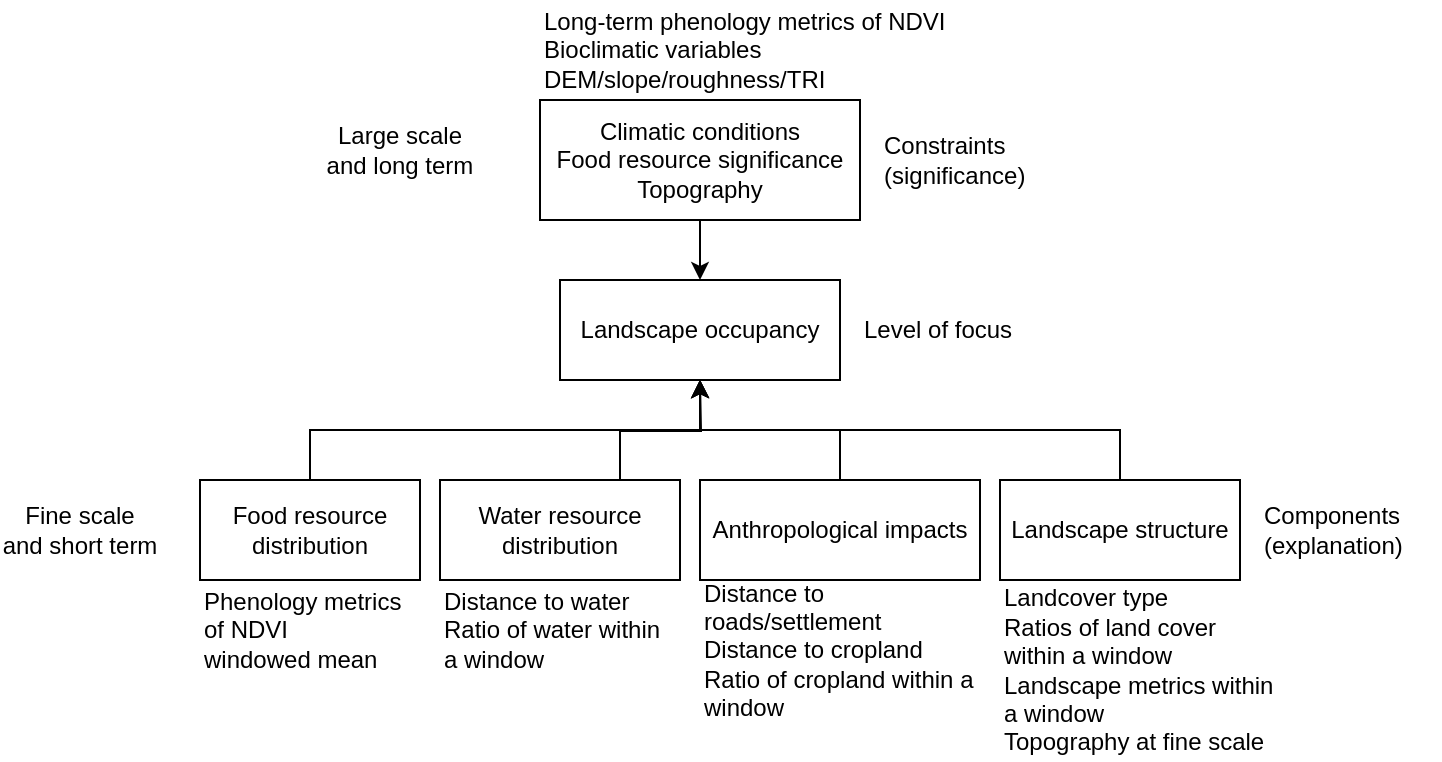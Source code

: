 <mxfile version="19.0.3" type="device"><diagram name="Page-1" id="c7558073-3199-34d8-9f00-42111426c3f3"><mxGraphModel dx="757" dy="672" grid="1" gridSize="10" guides="1" tooltips="1" connect="1" arrows="1" fold="1" page="1" pageScale="1" pageWidth="826" pageHeight="1169" background="none" math="0" shadow="0"><root><mxCell id="0"/><mxCell id="1" parent="0"/><mxCell id="w5PiIReLl06UjjubXSTE-1" value="Landscape occupancy" style="rounded=0;whiteSpace=wrap;html=1;" vertex="1" parent="1"><mxGeometry x="350" y="220" width="140" height="50" as="geometry"/></mxCell><mxCell id="w5PiIReLl06UjjubXSTE-2" value="Level of focus" style="text;html=1;strokeColor=none;fillColor=none;align=left;verticalAlign=middle;whiteSpace=wrap;rounded=0;" vertex="1" parent="1"><mxGeometry x="500" y="230" width="90" height="30" as="geometry"/></mxCell><mxCell id="w5PiIReLl06UjjubXSTE-10" style="edgeStyle=orthogonalEdgeStyle;rounded=0;orthogonalLoop=1;jettySize=auto;html=1;exitX=0.5;exitY=1;exitDx=0;exitDy=0;entryX=0.5;entryY=0;entryDx=0;entryDy=0;" edge="1" parent="1" source="w5PiIReLl06UjjubXSTE-3" target="w5PiIReLl06UjjubXSTE-1"><mxGeometry relative="1" as="geometry"/></mxCell><mxCell id="w5PiIReLl06UjjubXSTE-3" value="Climatic conditions&lt;br&gt;Food resource significance&lt;br&gt;Topography" style="rounded=0;whiteSpace=wrap;html=1;" vertex="1" parent="1"><mxGeometry x="340" y="130" width="160" height="60" as="geometry"/></mxCell><mxCell id="w5PiIReLl06UjjubXSTE-4" value="Constraints (significance)" style="text;html=1;strokeColor=none;fillColor=none;align=left;verticalAlign=middle;whiteSpace=wrap;rounded=0;" vertex="1" parent="1"><mxGeometry x="510" y="145" width="90" height="30" as="geometry"/></mxCell><mxCell id="w5PiIReLl06UjjubXSTE-11" style="edgeStyle=orthogonalEdgeStyle;rounded=0;orthogonalLoop=1;jettySize=auto;html=1;exitX=0.5;exitY=0;exitDx=0;exitDy=0;entryX=0.5;entryY=1;entryDx=0;entryDy=0;" edge="1" parent="1" source="w5PiIReLl06UjjubXSTE-5" target="w5PiIReLl06UjjubXSTE-1"><mxGeometry relative="1" as="geometry"/></mxCell><mxCell id="w5PiIReLl06UjjubXSTE-5" value="Food resource distribution" style="rounded=0;whiteSpace=wrap;html=1;" vertex="1" parent="1"><mxGeometry x="170" y="320" width="110" height="50" as="geometry"/></mxCell><mxCell id="w5PiIReLl06UjjubXSTE-21" style="edgeStyle=orthogonalEdgeStyle;rounded=0;orthogonalLoop=1;jettySize=auto;html=1;exitX=0.75;exitY=0;exitDx=0;exitDy=0;" edge="1" parent="1" source="w5PiIReLl06UjjubXSTE-6"><mxGeometry relative="1" as="geometry"><mxPoint x="420" y="270" as="targetPoint"/></mxGeometry></mxCell><mxCell id="w5PiIReLl06UjjubXSTE-6" value="Water resource distribution" style="rounded=0;whiteSpace=wrap;html=1;" vertex="1" parent="1"><mxGeometry x="290" y="320" width="120" height="50" as="geometry"/></mxCell><mxCell id="w5PiIReLl06UjjubXSTE-13" style="edgeStyle=orthogonalEdgeStyle;rounded=0;orthogonalLoop=1;jettySize=auto;html=1;exitX=0.5;exitY=0;exitDx=0;exitDy=0;entryX=0.5;entryY=1;entryDx=0;entryDy=0;" edge="1" parent="1" source="w5PiIReLl06UjjubXSTE-7" target="w5PiIReLl06UjjubXSTE-1"><mxGeometry relative="1" as="geometry"/></mxCell><mxCell id="w5PiIReLl06UjjubXSTE-7" value="Anthropological impacts" style="rounded=0;whiteSpace=wrap;html=1;" vertex="1" parent="1"><mxGeometry x="420" y="320" width="140" height="50" as="geometry"/></mxCell><mxCell id="w5PiIReLl06UjjubXSTE-14" style="edgeStyle=orthogonalEdgeStyle;rounded=0;orthogonalLoop=1;jettySize=auto;html=1;exitX=0.5;exitY=0;exitDx=0;exitDy=0;entryX=0.5;entryY=1;entryDx=0;entryDy=0;" edge="1" parent="1" source="w5PiIReLl06UjjubXSTE-8" target="w5PiIReLl06UjjubXSTE-1"><mxGeometry relative="1" as="geometry"/></mxCell><mxCell id="w5PiIReLl06UjjubXSTE-8" value="Landscape structure" style="rounded=0;whiteSpace=wrap;html=1;" vertex="1" parent="1"><mxGeometry x="570" y="320" width="120" height="50" as="geometry"/></mxCell><mxCell id="w5PiIReLl06UjjubXSTE-9" value="Components (explanation)" style="text;html=1;strokeColor=none;fillColor=none;align=left;verticalAlign=middle;whiteSpace=wrap;rounded=0;" vertex="1" parent="1"><mxGeometry x="700" y="330" width="90" height="30" as="geometry"/></mxCell><mxCell id="w5PiIReLl06UjjubXSTE-16" value="Phenology metrics of NDVI&lt;br&gt;windowed mean" style="text;html=1;strokeColor=none;fillColor=none;align=left;verticalAlign=middle;whiteSpace=wrap;rounded=0;" vertex="1" parent="1"><mxGeometry x="170" y="370" width="110" height="50" as="geometry"/></mxCell><mxCell id="w5PiIReLl06UjjubXSTE-17" value="Distance to water&lt;br&gt;Ratio of water within a window" style="text;html=1;strokeColor=none;fillColor=none;align=left;verticalAlign=middle;whiteSpace=wrap;rounded=0;" vertex="1" parent="1"><mxGeometry x="290" y="370" width="120" height="50" as="geometry"/></mxCell><mxCell id="w5PiIReLl06UjjubXSTE-18" value="Distance to roads/settlement&lt;br&gt;Distance to cropland&lt;br&gt;Ratio of cropland within a window" style="text;html=1;strokeColor=none;fillColor=none;align=left;verticalAlign=middle;whiteSpace=wrap;rounded=0;" vertex="1" parent="1"><mxGeometry x="420" y="370" width="140" height="70" as="geometry"/></mxCell><mxCell id="w5PiIReLl06UjjubXSTE-19" value="Landcover type&lt;br&gt;Ratios of land cover within a window&lt;br&gt;Landscape metrics within a window&lt;br&gt;Topography at fine scale" style="text;html=1;strokeColor=none;fillColor=none;align=left;verticalAlign=middle;whiteSpace=wrap;rounded=0;" vertex="1" parent="1"><mxGeometry x="570" y="370" width="140" height="90" as="geometry"/></mxCell><mxCell id="w5PiIReLl06UjjubXSTE-20" value="Long-term phenology metrics of NDVI&lt;br&gt;Bioclimatic variables&lt;br&gt;DEM/slope/roughness/TRI" style="text;html=1;strokeColor=none;fillColor=none;align=left;verticalAlign=middle;whiteSpace=wrap;rounded=0;" vertex="1" parent="1"><mxGeometry x="340" y="80" width="210" height="50" as="geometry"/></mxCell><mxCell id="w5PiIReLl06UjjubXSTE-22" value="Large scale and long term" style="text;html=1;strokeColor=none;fillColor=none;align=center;verticalAlign=middle;whiteSpace=wrap;rounded=0;" vertex="1" parent="1"><mxGeometry x="230" y="140" width="80" height="30" as="geometry"/></mxCell><mxCell id="w5PiIReLl06UjjubXSTE-23" value="Fine scale and short term" style="text;html=1;strokeColor=none;fillColor=none;align=center;verticalAlign=middle;whiteSpace=wrap;rounded=0;" vertex="1" parent="1"><mxGeometry x="70" y="330" width="80" height="30" as="geometry"/></mxCell></root></mxGraphModel></diagram></mxfile>
